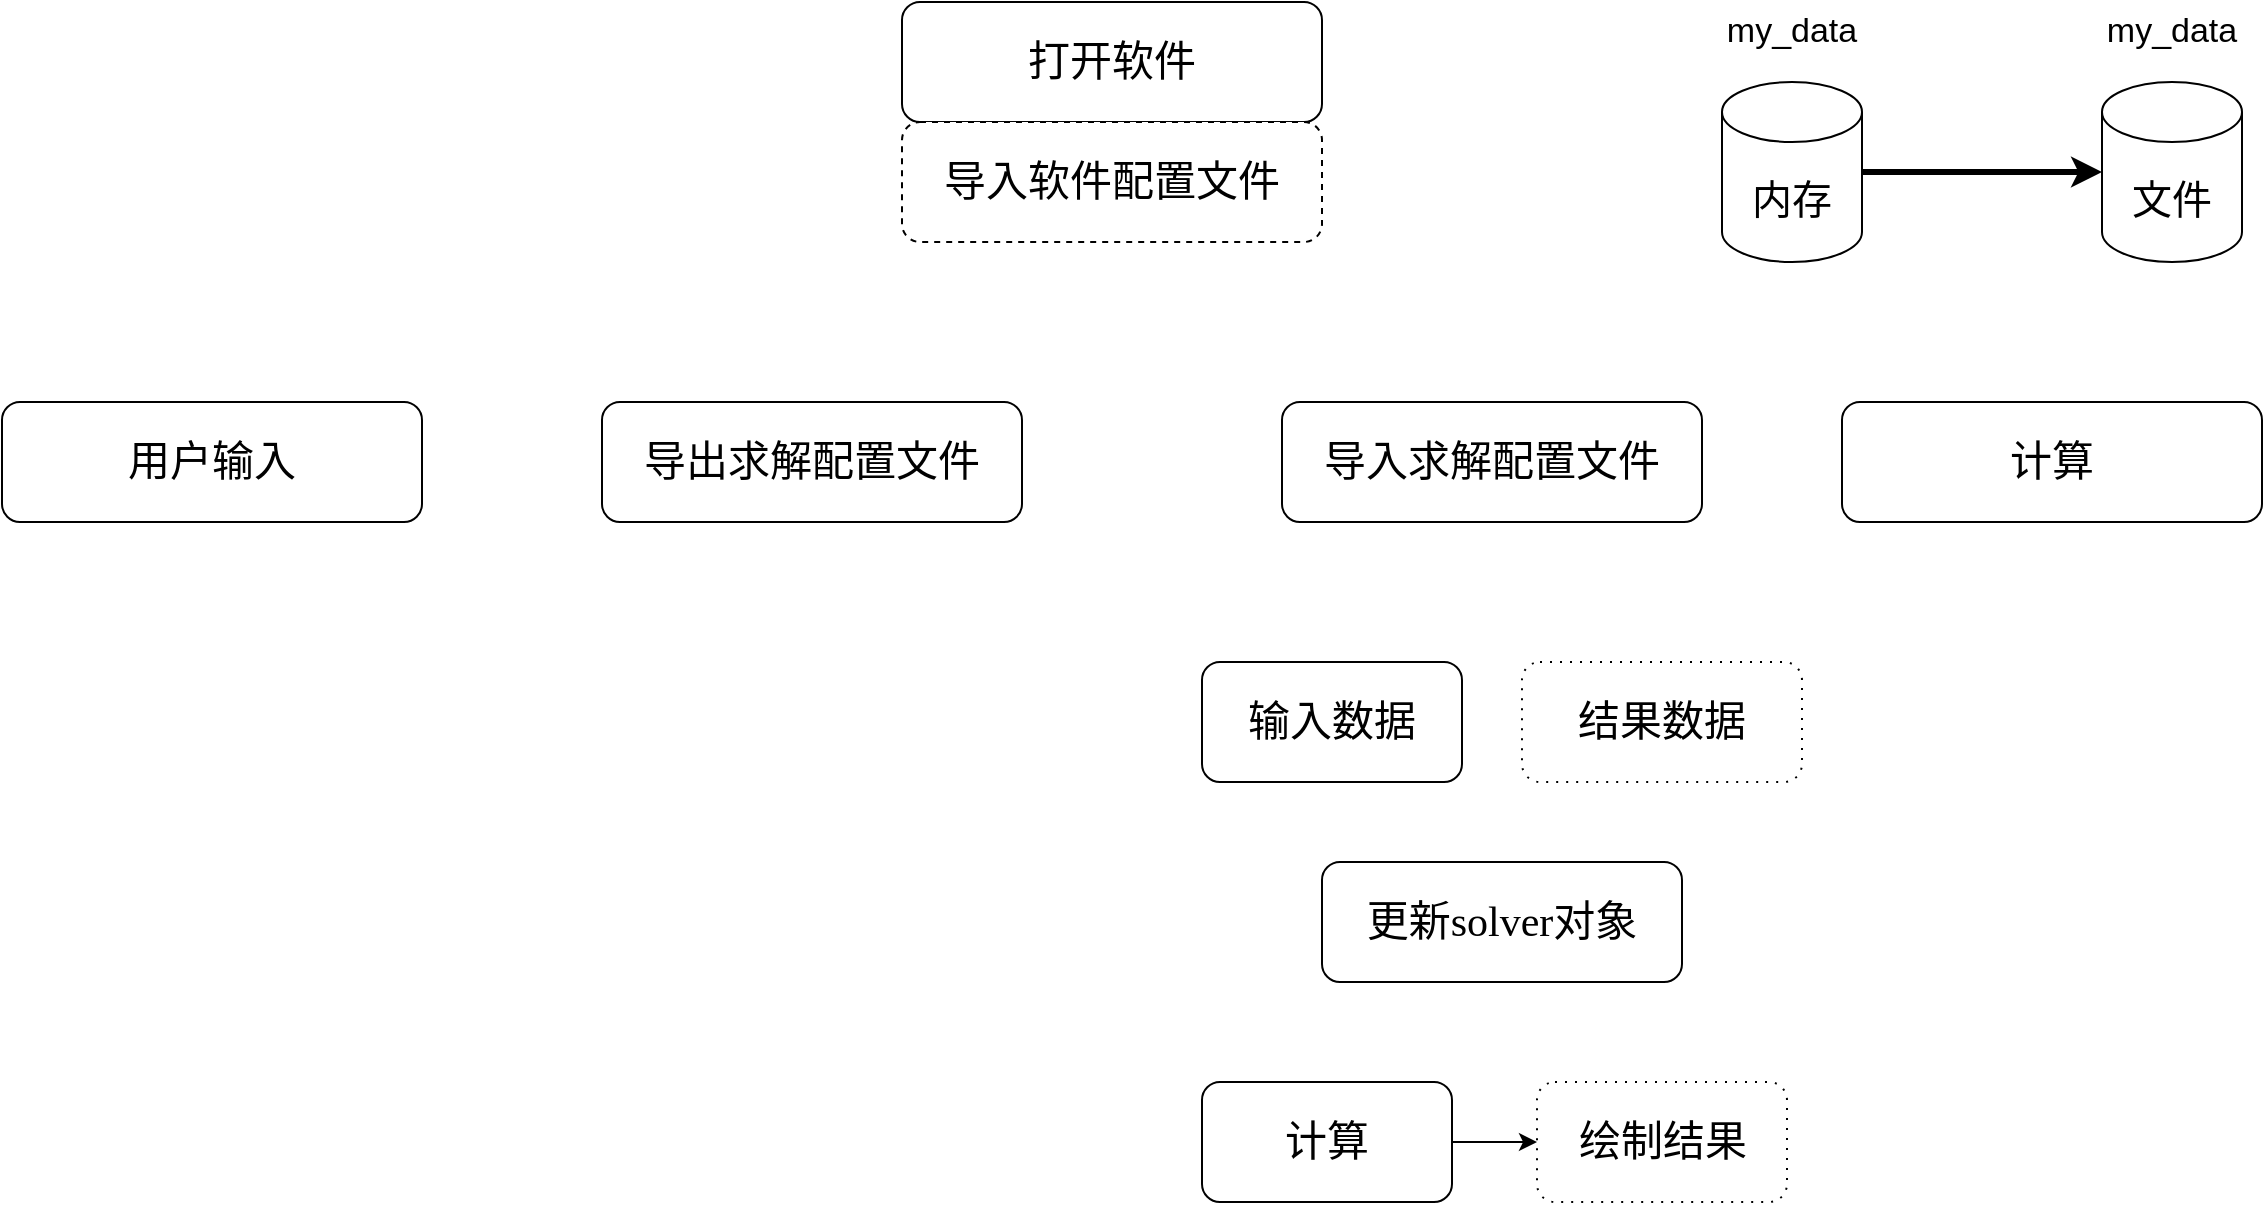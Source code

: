 <mxfile version="24.7.14">
  <diagram name="Page-1" id="74e2e168-ea6b-b213-b513-2b3c1d86103e">
    <mxGraphModel dx="2723" dy="1029" grid="1" gridSize="10" guides="1" tooltips="1" connect="1" arrows="1" fold="1" page="1" pageScale="1" pageWidth="1100" pageHeight="850" background="none" math="0" shadow="0">
      <root>
        <mxCell id="0" />
        <mxCell id="1" parent="0" />
        <mxCell id="77e6c97f196da883-8" value="&lt;font style=&quot;font-size: 21px;&quot;&gt;打开软件&lt;/font&gt;" style="rounded=1;whiteSpace=wrap;html=1;shadow=0;labelBackgroundColor=none;strokeWidth=1;fontFamily=Verdana;fontSize=8;align=center;" parent="1" vertex="1">
          <mxGeometry x="200" y="20" width="210" height="60" as="geometry" />
        </mxCell>
        <mxCell id="QAkqIzvR_jrOlDkK_at3-4" value="&lt;span style=&quot;font-size: 21px;&quot;&gt;导入软件配置文件&lt;/span&gt;" style="rounded=1;whiteSpace=wrap;html=1;shadow=0;labelBackgroundColor=none;strokeWidth=1;fontFamily=Verdana;fontSize=8;align=center;glass=0;dashed=1;" vertex="1" parent="1">
          <mxGeometry x="200" y="80" width="210" height="60" as="geometry" />
        </mxCell>
        <mxCell id="QAkqIzvR_jrOlDkK_at3-6" value="&lt;span style=&quot;font-size: 21px;&quot;&gt;导入求解配置文件&lt;/span&gt;" style="rounded=1;whiteSpace=wrap;html=1;shadow=0;labelBackgroundColor=none;strokeWidth=1;fontFamily=Verdana;fontSize=8;align=center;" vertex="1" parent="1">
          <mxGeometry x="390" y="220" width="210" height="60" as="geometry" />
        </mxCell>
        <mxCell id="QAkqIzvR_jrOlDkK_at3-7" value="计算" style="rounded=1;whiteSpace=wrap;html=1;shadow=0;labelBackgroundColor=none;strokeWidth=1;fontFamily=Verdana;fontSize=21;align=center;" vertex="1" parent="1">
          <mxGeometry x="670" y="220" width="210" height="60" as="geometry" />
        </mxCell>
        <mxCell id="QAkqIzvR_jrOlDkK_at3-8" value="&lt;span style=&quot;font-size: 21px;&quot;&gt;导出求解配置文件&lt;/span&gt;" style="rounded=1;whiteSpace=wrap;html=1;shadow=0;labelBackgroundColor=none;strokeWidth=1;fontFamily=Verdana;fontSize=8;align=center;" vertex="1" parent="1">
          <mxGeometry x="50" y="220" width="210" height="60" as="geometry" />
        </mxCell>
        <mxCell id="QAkqIzvR_jrOlDkK_at3-9" value="&lt;span style=&quot;font-size: 21px;&quot;&gt;输入数据&lt;/span&gt;" style="rounded=1;whiteSpace=wrap;html=1;shadow=0;labelBackgroundColor=none;strokeWidth=1;fontFamily=Verdana;fontSize=8;align=center;" vertex="1" parent="1">
          <mxGeometry x="350" y="350" width="130" height="60" as="geometry" />
        </mxCell>
        <mxCell id="QAkqIzvR_jrOlDkK_at3-10" value="&lt;span style=&quot;font-size: 21px;&quot;&gt;结果数据&lt;/span&gt;" style="rounded=1;whiteSpace=wrap;html=1;shadow=0;labelBackgroundColor=none;strokeWidth=1;fontFamily=Verdana;fontSize=8;align=center;dashed=1;dashPattern=1 4;" vertex="1" parent="1">
          <mxGeometry x="510" y="350" width="140" height="60" as="geometry" />
        </mxCell>
        <mxCell id="QAkqIzvR_jrOlDkK_at3-12" value="&lt;span style=&quot;font-size: 21px;&quot;&gt;更新solver对象&lt;/span&gt;" style="rounded=1;whiteSpace=wrap;html=1;shadow=0;labelBackgroundColor=none;strokeWidth=1;fontFamily=Verdana;fontSize=8;align=center;" vertex="1" parent="1">
          <mxGeometry x="410" y="450" width="180" height="60" as="geometry" />
        </mxCell>
        <mxCell id="QAkqIzvR_jrOlDkK_at3-15" value="" style="edgeStyle=orthogonalEdgeStyle;rounded=0;orthogonalLoop=1;jettySize=auto;html=1;" edge="1" parent="1" source="QAkqIzvR_jrOlDkK_at3-13" target="QAkqIzvR_jrOlDkK_at3-14">
          <mxGeometry relative="1" as="geometry" />
        </mxCell>
        <mxCell id="QAkqIzvR_jrOlDkK_at3-13" value="&lt;span style=&quot;font-size: 21px;&quot;&gt;计算&lt;/span&gt;" style="rounded=1;whiteSpace=wrap;html=1;shadow=0;labelBackgroundColor=none;strokeWidth=1;fontFamily=Verdana;fontSize=8;align=center;" vertex="1" parent="1">
          <mxGeometry x="350" y="560" width="125" height="60" as="geometry" />
        </mxCell>
        <mxCell id="QAkqIzvR_jrOlDkK_at3-14" value="&lt;span style=&quot;font-size: 21px;&quot;&gt;绘制结果&lt;/span&gt;" style="rounded=1;whiteSpace=wrap;html=1;shadow=0;labelBackgroundColor=none;strokeWidth=1;fontFamily=Verdana;fontSize=8;align=center;dashed=1;dashPattern=1 4;" vertex="1" parent="1">
          <mxGeometry x="517.5" y="560" width="125" height="60" as="geometry" />
        </mxCell>
        <mxCell id="QAkqIzvR_jrOlDkK_at3-16" value="用户输入" style="rounded=1;whiteSpace=wrap;html=1;shadow=0;labelBackgroundColor=none;strokeWidth=1;fontFamily=Verdana;fontSize=21;align=center;" vertex="1" parent="1">
          <mxGeometry x="-250" y="220" width="210" height="60" as="geometry" />
        </mxCell>
        <mxCell id="QAkqIzvR_jrOlDkK_at3-22" style="edgeStyle=orthogonalEdgeStyle;rounded=0;orthogonalLoop=1;jettySize=auto;html=1;exitX=1;exitY=0.5;exitDx=0;exitDy=0;exitPerimeter=0;fontSize=18;targetPerimeterSpacing=0;strokeWidth=3;" edge="1" parent="1" source="QAkqIzvR_jrOlDkK_at3-18" target="QAkqIzvR_jrOlDkK_at3-19">
          <mxGeometry relative="1" as="geometry" />
        </mxCell>
        <mxCell id="QAkqIzvR_jrOlDkK_at3-18" value="内存" style="shape=cylinder3;whiteSpace=wrap;html=1;boundedLbl=1;backgroundOutline=1;size=15;fontSize=20;" vertex="1" parent="1">
          <mxGeometry x="610" y="60" width="70" height="90" as="geometry" />
        </mxCell>
        <mxCell id="QAkqIzvR_jrOlDkK_at3-19" value="文件" style="shape=cylinder3;whiteSpace=wrap;html=1;boundedLbl=1;backgroundOutline=1;size=15;fontSize=20;" vertex="1" parent="1">
          <mxGeometry x="800" y="60" width="70" height="90" as="geometry" />
        </mxCell>
        <mxCell id="QAkqIzvR_jrOlDkK_at3-20" value="my_data" style="text;html=1;align=center;verticalAlign=middle;whiteSpace=wrap;rounded=0;fontSize=17;" vertex="1" parent="1">
          <mxGeometry x="615" y="20" width="60" height="30" as="geometry" />
        </mxCell>
        <mxCell id="QAkqIzvR_jrOlDkK_at3-21" value="my_data" style="text;html=1;align=center;verticalAlign=middle;whiteSpace=wrap;rounded=0;fontSize=17;" vertex="1" parent="1">
          <mxGeometry x="805" y="20" width="60" height="30" as="geometry" />
        </mxCell>
      </root>
    </mxGraphModel>
  </diagram>
</mxfile>
